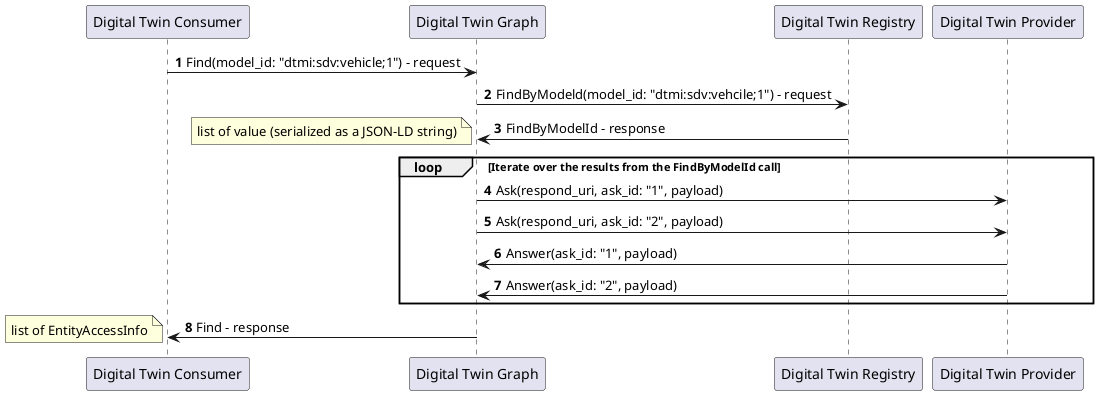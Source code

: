 @startuml

autonumber

participant "Digital Twin Consumer" as CONSUMER
participant "Digital Twin Graph" as DIGITAL_TWIN_GRAPH
participant "Digital Twin Registry" as DIGITAL_TWIN_REGISTRY
participant "Digital Twin Provider" as PROVIDER

CONSUMER -> DIGITAL_TWIN_GRAPH: Find(model_id: "dtmi:sdv:vehicle;1") - request

DIGITAL_TWIN_GRAPH -> DIGITAL_TWIN_REGISTRY: FindByModeld(model_id: "dtmi:sdv:vehcile;1") - request

DIGITAL_TWIN_GRAPH <- DIGITAL_TWIN_REGISTRY: FindByModelId - response
note left
  list of value (serialized as a JSON-LD string)
end note

loop Iterate over the results from the FindByModelId call
DIGITAL_TWIN_GRAPH -> PROVIDER: Ask(respond_uri, ask_id: "1", payload)
DIGITAL_TWIN_GRAPH -> PROVIDER: Ask(respond_uri, ask_id: "2", payload)
DIGITAL_TWIN_GRAPH <- PROVIDER: Answer(ask_id: "1", payload)
DIGITAL_TWIN_GRAPH <- PROVIDER: Answer(ask_id: "2", payload)
end

CONSUMER <- DIGITAL_TWIN_GRAPH: Find - response
note left
  list of EntityAccessInfo
end note

@enduml
